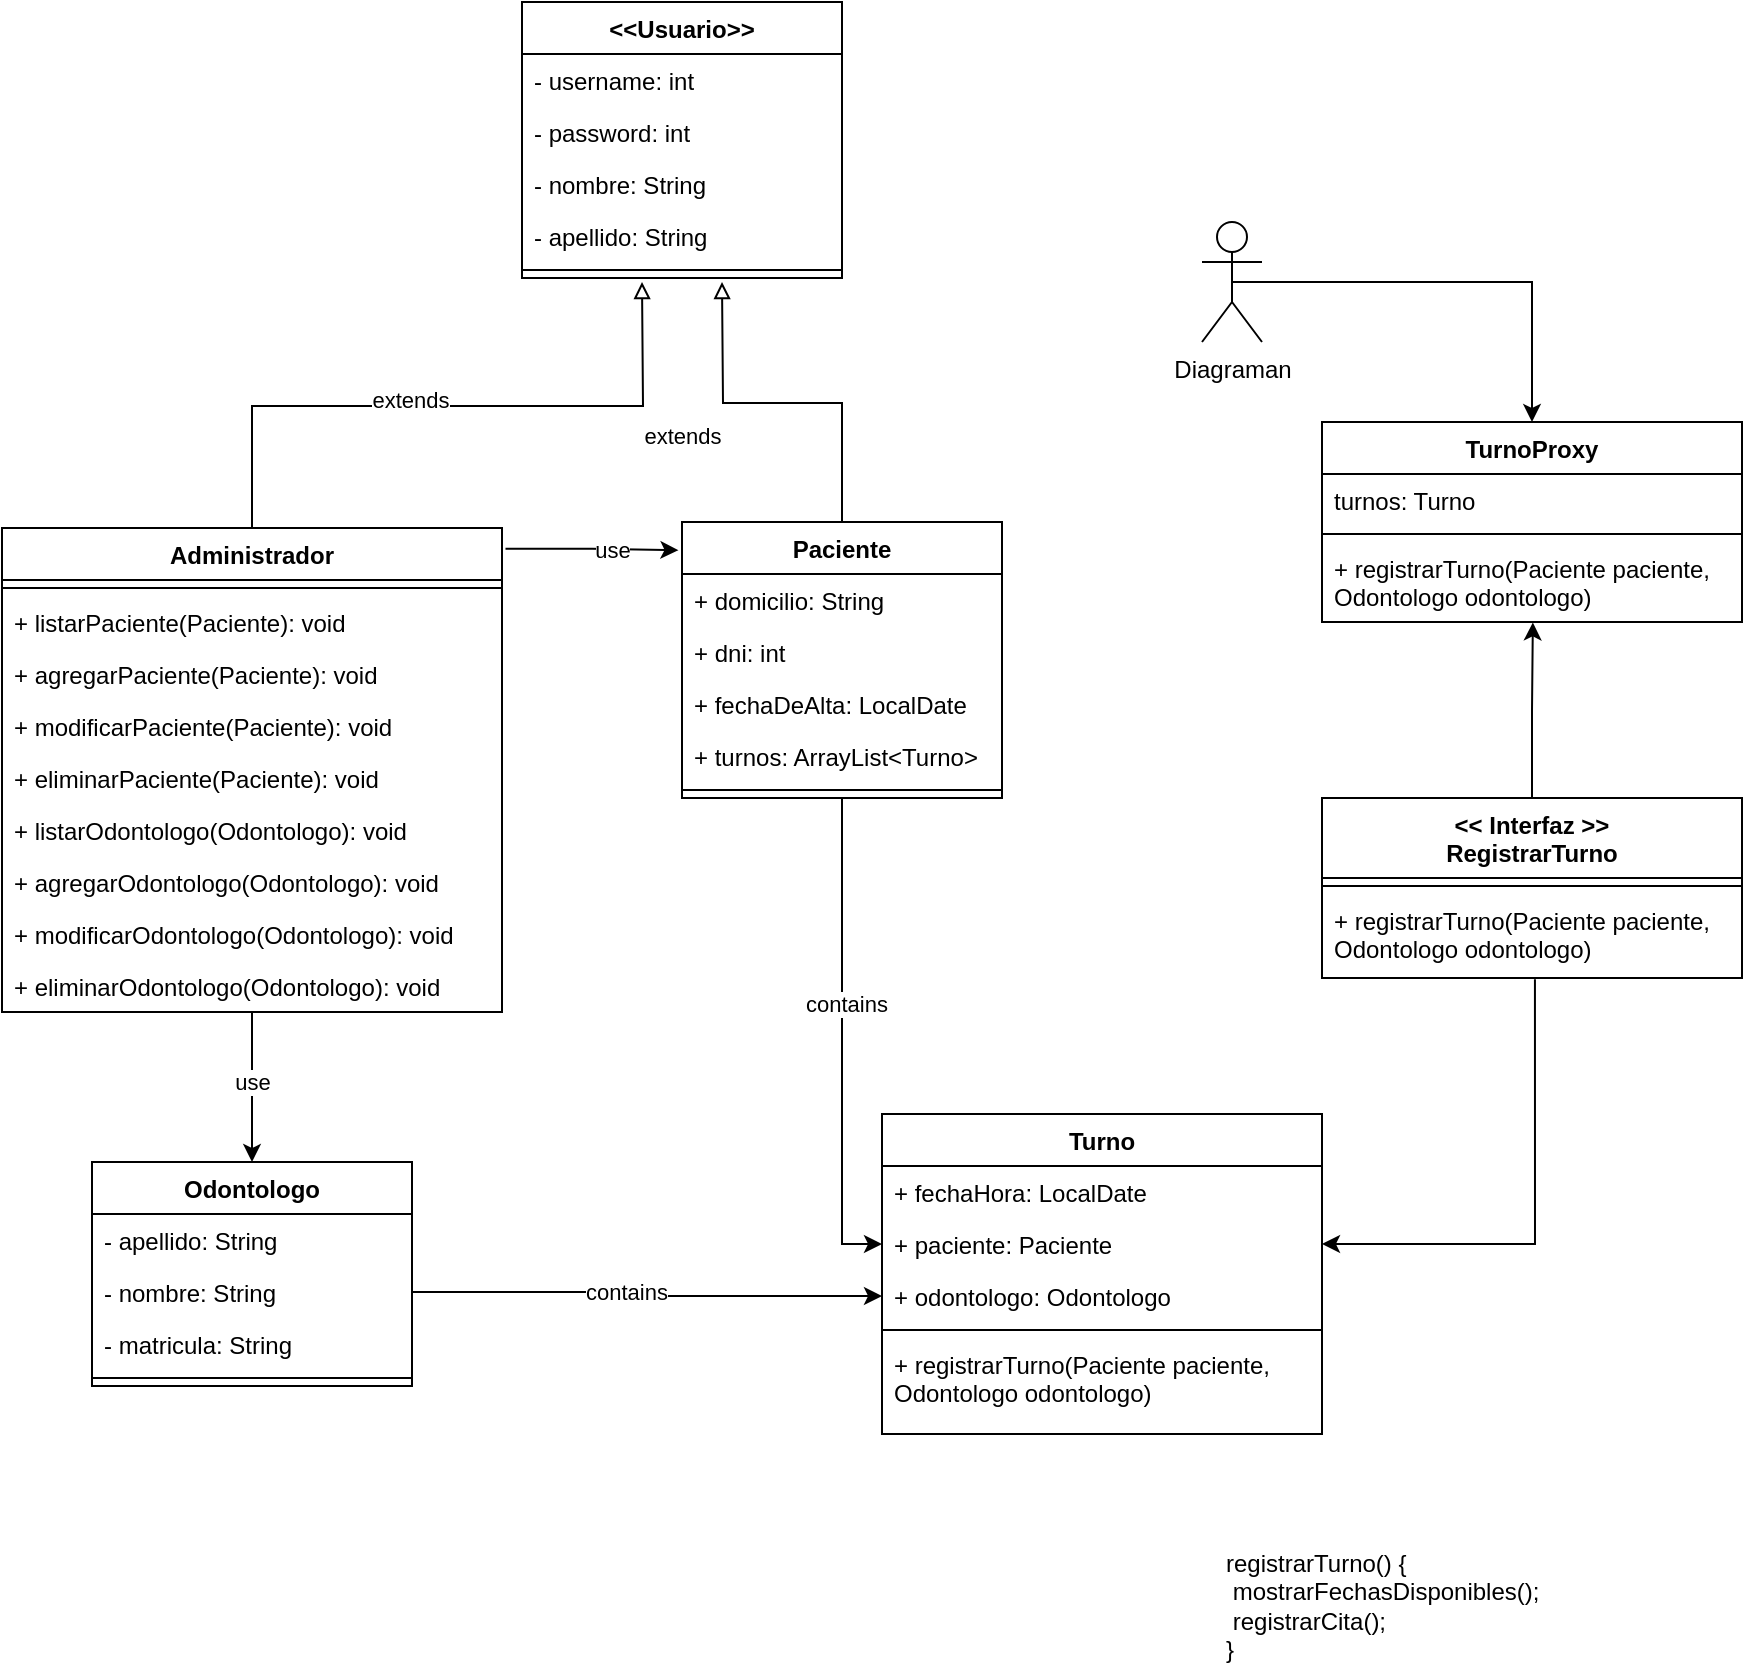 <mxfile version="21.2.8" type="device">
  <diagram name="Página-1" id="bDcTYF9Y5ZELjaCLBgVf">
    <mxGraphModel dx="2496" dy="840" grid="1" gridSize="10" guides="1" tooltips="1" connect="1" arrows="1" fold="1" page="1" pageScale="1" pageWidth="827" pageHeight="1169" math="0" shadow="0">
      <root>
        <mxCell id="0" />
        <mxCell id="1" parent="0" />
        <mxCell id="pZCkyD4lARvH9Zule2Nq-16" style="edgeStyle=orthogonalEdgeStyle;rounded=0;orthogonalLoop=1;jettySize=auto;html=1;exitX=0.5;exitY=0.5;exitDx=0;exitDy=0;exitPerimeter=0;entryX=0.5;entryY=0;entryDx=0;entryDy=0;" edge="1" parent="1" source="LYaz_Usm5RcHEhtAtL6u-1" target="pZCkyD4lARvH9Zule2Nq-1">
          <mxGeometry relative="1" as="geometry">
            <mxPoint x="710" y="210.0" as="targetPoint" />
          </mxGeometry>
        </mxCell>
        <mxCell id="LYaz_Usm5RcHEhtAtL6u-1" value="Diagraman" style="shape=umlActor;verticalLabelPosition=bottom;verticalAlign=top;html=1;" parent="1" vertex="1">
          <mxGeometry x="540" y="130" width="30" height="60" as="geometry" />
        </mxCell>
        <mxCell id="LYaz_Usm5RcHEhtAtL6u-2" value="Odontologo" style="swimlane;fontStyle=1;align=center;verticalAlign=top;childLayout=stackLayout;horizontal=1;startSize=26;horizontalStack=0;resizeParent=1;resizeParentMax=0;resizeLast=0;collapsible=1;marginBottom=0;whiteSpace=wrap;html=1;" parent="1" vertex="1">
          <mxGeometry x="-15" y="600" width="160" height="112" as="geometry" />
        </mxCell>
        <mxCell id="LYaz_Usm5RcHEhtAtL6u-3" value="- apellido: String" style="text;strokeColor=none;fillColor=none;align=left;verticalAlign=top;spacingLeft=4;spacingRight=4;overflow=hidden;rotatable=0;points=[[0,0.5],[1,0.5]];portConstraint=eastwest;whiteSpace=wrap;html=1;" parent="LYaz_Usm5RcHEhtAtL6u-2" vertex="1">
          <mxGeometry y="26" width="160" height="26" as="geometry" />
        </mxCell>
        <mxCell id="LYaz_Usm5RcHEhtAtL6u-22" value="- nombre: String" style="text;strokeColor=none;fillColor=none;align=left;verticalAlign=top;spacingLeft=4;spacingRight=4;overflow=hidden;rotatable=0;points=[[0,0.5],[1,0.5]];portConstraint=eastwest;whiteSpace=wrap;html=1;" parent="LYaz_Usm5RcHEhtAtL6u-2" vertex="1">
          <mxGeometry y="52" width="160" height="26" as="geometry" />
        </mxCell>
        <mxCell id="LYaz_Usm5RcHEhtAtL6u-23" value="- matricula: String" style="text;strokeColor=none;fillColor=none;align=left;verticalAlign=top;spacingLeft=4;spacingRight=4;overflow=hidden;rotatable=0;points=[[0,0.5],[1,0.5]];portConstraint=eastwest;whiteSpace=wrap;html=1;" parent="LYaz_Usm5RcHEhtAtL6u-2" vertex="1">
          <mxGeometry y="78" width="160" height="26" as="geometry" />
        </mxCell>
        <mxCell id="LYaz_Usm5RcHEhtAtL6u-4" value="" style="line;strokeWidth=1;fillColor=none;align=left;verticalAlign=middle;spacingTop=-1;spacingLeft=3;spacingRight=3;rotatable=0;labelPosition=right;points=[];portConstraint=eastwest;strokeColor=inherit;" parent="LYaz_Usm5RcHEhtAtL6u-2" vertex="1">
          <mxGeometry y="104" width="160" height="8" as="geometry" />
        </mxCell>
        <mxCell id="LYaz_Usm5RcHEhtAtL6u-49" style="edgeStyle=orthogonalEdgeStyle;rounded=0;orthogonalLoop=1;jettySize=auto;html=1;endArrow=block;endFill=0;exitX=0.5;exitY=0;exitDx=0;exitDy=0;" parent="1" source="LYaz_Usm5RcHEhtAtL6u-6" edge="1">
          <mxGeometry relative="1" as="geometry">
            <mxPoint x="300" y="160" as="targetPoint" />
            <mxPoint x="350" y="270" as="sourcePoint" />
          </mxGeometry>
        </mxCell>
        <mxCell id="LYaz_Usm5RcHEhtAtL6u-53" value="extends" style="edgeLabel;html=1;align=center;verticalAlign=middle;resizable=0;points=[];" parent="LYaz_Usm5RcHEhtAtL6u-49" vertex="1" connectable="0">
          <mxGeometry x="-0.639" relative="1" as="geometry">
            <mxPoint x="-80" y="-11" as="offset" />
          </mxGeometry>
        </mxCell>
        <mxCell id="LYaz_Usm5RcHEhtAtL6u-62" style="edgeStyle=orthogonalEdgeStyle;rounded=0;orthogonalLoop=1;jettySize=auto;html=1;entryX=0;entryY=0.5;entryDx=0;entryDy=0;exitX=0.5;exitY=1;exitDx=0;exitDy=0;" parent="1" source="LYaz_Usm5RcHEhtAtL6u-6" target="LYaz_Usm5RcHEhtAtL6u-60" edge="1">
          <mxGeometry relative="1" as="geometry">
            <mxPoint x="449.28" y="407.74" as="sourcePoint" />
          </mxGeometry>
        </mxCell>
        <mxCell id="LYaz_Usm5RcHEhtAtL6u-64" value="contains" style="edgeLabel;html=1;align=center;verticalAlign=middle;resizable=0;points=[];" parent="LYaz_Usm5RcHEhtAtL6u-62" vertex="1" connectable="0">
          <mxGeometry x="-0.151" y="2" relative="1" as="geometry">
            <mxPoint as="offset" />
          </mxGeometry>
        </mxCell>
        <mxCell id="LYaz_Usm5RcHEhtAtL6u-6" value="Paciente" style="swimlane;fontStyle=1;align=center;verticalAlign=top;childLayout=stackLayout;horizontal=1;startSize=26;horizontalStack=0;resizeParent=1;resizeParentMax=0;resizeLast=0;collapsible=1;marginBottom=0;whiteSpace=wrap;html=1;" parent="1" vertex="1">
          <mxGeometry x="280" y="280" width="160" height="138" as="geometry" />
        </mxCell>
        <mxCell id="LYaz_Usm5RcHEhtAtL6u-74" value="+ domicilio: String" style="text;strokeColor=none;fillColor=none;align=left;verticalAlign=top;spacingLeft=4;spacingRight=4;overflow=hidden;rotatable=0;points=[[0,0.5],[1,0.5]];portConstraint=eastwest;whiteSpace=wrap;html=1;" parent="LYaz_Usm5RcHEhtAtL6u-6" vertex="1">
          <mxGeometry y="26" width="160" height="26" as="geometry" />
        </mxCell>
        <mxCell id="LYaz_Usm5RcHEhtAtL6u-75" value="+ dni: int" style="text;strokeColor=none;fillColor=none;align=left;verticalAlign=top;spacingLeft=4;spacingRight=4;overflow=hidden;rotatable=0;points=[[0,0.5],[1,0.5]];portConstraint=eastwest;whiteSpace=wrap;html=1;" parent="LYaz_Usm5RcHEhtAtL6u-6" vertex="1">
          <mxGeometry y="52" width="160" height="26" as="geometry" />
        </mxCell>
        <mxCell id="LYaz_Usm5RcHEhtAtL6u-76" value="+ fechaDeAlta: LocalDate" style="text;strokeColor=none;fillColor=none;align=left;verticalAlign=top;spacingLeft=4;spacingRight=4;overflow=hidden;rotatable=0;points=[[0,0.5],[1,0.5]];portConstraint=eastwest;whiteSpace=wrap;html=1;" parent="LYaz_Usm5RcHEhtAtL6u-6" vertex="1">
          <mxGeometry y="78" width="160" height="26" as="geometry" />
        </mxCell>
        <mxCell id="LYaz_Usm5RcHEhtAtL6u-72" value="+ turnos: ArrayList&amp;lt;Turno&amp;gt;" style="text;strokeColor=none;fillColor=none;align=left;verticalAlign=top;spacingLeft=4;spacingRight=4;overflow=hidden;rotatable=0;points=[[0,0.5],[1,0.5]];portConstraint=eastwest;whiteSpace=wrap;html=1;" parent="LYaz_Usm5RcHEhtAtL6u-6" vertex="1">
          <mxGeometry y="104" width="160" height="26" as="geometry" />
        </mxCell>
        <mxCell id="LYaz_Usm5RcHEhtAtL6u-8" value="" style="line;strokeWidth=1;fillColor=none;align=left;verticalAlign=middle;spacingTop=-1;spacingLeft=3;spacingRight=3;rotatable=0;labelPosition=right;points=[];portConstraint=eastwest;strokeColor=inherit;" parent="LYaz_Usm5RcHEhtAtL6u-6" vertex="1">
          <mxGeometry y="130" width="160" height="8" as="geometry" />
        </mxCell>
        <mxCell id="LYaz_Usm5RcHEhtAtL6u-10" value="Turno" style="swimlane;fontStyle=1;align=center;verticalAlign=top;childLayout=stackLayout;horizontal=1;startSize=26;horizontalStack=0;resizeParent=1;resizeParentMax=0;resizeLast=0;collapsible=1;marginBottom=0;whiteSpace=wrap;html=1;" parent="1" vertex="1">
          <mxGeometry x="380" y="576" width="220" height="160" as="geometry" />
        </mxCell>
        <mxCell id="LYaz_Usm5RcHEhtAtL6u-11" value="+ fechaHora: LocalDate" style="text;strokeColor=none;fillColor=none;align=left;verticalAlign=top;spacingLeft=4;spacingRight=4;overflow=hidden;rotatable=0;points=[[0,0.5],[1,0.5]];portConstraint=eastwest;whiteSpace=wrap;html=1;" parent="LYaz_Usm5RcHEhtAtL6u-10" vertex="1">
          <mxGeometry y="26" width="220" height="26" as="geometry" />
        </mxCell>
        <mxCell id="LYaz_Usm5RcHEhtAtL6u-60" value="+ paciente: Paciente" style="text;strokeColor=none;fillColor=none;align=left;verticalAlign=top;spacingLeft=4;spacingRight=4;overflow=hidden;rotatable=0;points=[[0,0.5],[1,0.5]];portConstraint=eastwest;whiteSpace=wrap;html=1;" parent="LYaz_Usm5RcHEhtAtL6u-10" vertex="1">
          <mxGeometry y="52" width="220" height="26" as="geometry" />
        </mxCell>
        <mxCell id="LYaz_Usm5RcHEhtAtL6u-59" value="+ odontologo: Odontologo" style="text;strokeColor=none;fillColor=none;align=left;verticalAlign=top;spacingLeft=4;spacingRight=4;overflow=hidden;rotatable=0;points=[[0,0.5],[1,0.5]];portConstraint=eastwest;whiteSpace=wrap;html=1;" parent="LYaz_Usm5RcHEhtAtL6u-10" vertex="1">
          <mxGeometry y="78" width="220" height="26" as="geometry" />
        </mxCell>
        <mxCell id="LYaz_Usm5RcHEhtAtL6u-12" value="" style="line;strokeWidth=1;fillColor=none;align=left;verticalAlign=middle;spacingTop=-1;spacingLeft=3;spacingRight=3;rotatable=0;labelPosition=right;points=[];portConstraint=eastwest;strokeColor=inherit;" parent="LYaz_Usm5RcHEhtAtL6u-10" vertex="1">
          <mxGeometry y="104" width="220" height="8" as="geometry" />
        </mxCell>
        <mxCell id="pZCkyD4lARvH9Zule2Nq-5" value="+ registrarTurno(Paciente paciente, &lt;br&gt;Odontologo odontologo)" style="text;strokeColor=none;fillColor=none;align=left;verticalAlign=top;spacingLeft=4;spacingRight=4;overflow=hidden;rotatable=0;points=[[0,0.5],[1,0.5]];portConstraint=eastwest;whiteSpace=wrap;html=1;" vertex="1" parent="LYaz_Usm5RcHEhtAtL6u-10">
          <mxGeometry y="112" width="220" height="48" as="geometry" />
        </mxCell>
        <mxCell id="LYaz_Usm5RcHEhtAtL6u-14" value="&amp;lt;&amp;lt;Usuario&amp;gt;&amp;gt;" style="swimlane;fontStyle=1;align=center;verticalAlign=top;childLayout=stackLayout;horizontal=1;startSize=26;horizontalStack=0;resizeParent=1;resizeParentMax=0;resizeLast=0;collapsible=1;marginBottom=0;whiteSpace=wrap;html=1;" parent="1" vertex="1">
          <mxGeometry x="200" y="20" width="160" height="138" as="geometry" />
        </mxCell>
        <mxCell id="LYaz_Usm5RcHEhtAtL6u-15" value="- username: int" style="text;strokeColor=none;fillColor=none;align=left;verticalAlign=top;spacingLeft=4;spacingRight=4;overflow=hidden;rotatable=0;points=[[0,0.5],[1,0.5]];portConstraint=eastwest;whiteSpace=wrap;html=1;" parent="LYaz_Usm5RcHEhtAtL6u-14" vertex="1">
          <mxGeometry y="26" width="160" height="26" as="geometry" />
        </mxCell>
        <mxCell id="LYaz_Usm5RcHEhtAtL6u-36" value="- password: int" style="text;strokeColor=none;fillColor=none;align=left;verticalAlign=top;spacingLeft=4;spacingRight=4;overflow=hidden;rotatable=0;points=[[0,0.5],[1,0.5]];portConstraint=eastwest;whiteSpace=wrap;html=1;" parent="LYaz_Usm5RcHEhtAtL6u-14" vertex="1">
          <mxGeometry y="52" width="160" height="26" as="geometry" />
        </mxCell>
        <mxCell id="LYaz_Usm5RcHEhtAtL6u-34" value="- nombre: String" style="text;strokeColor=none;fillColor=none;align=left;verticalAlign=top;spacingLeft=4;spacingRight=4;overflow=hidden;rotatable=0;points=[[0,0.5],[1,0.5]];portConstraint=eastwest;whiteSpace=wrap;html=1;" parent="LYaz_Usm5RcHEhtAtL6u-14" vertex="1">
          <mxGeometry y="78" width="160" height="26" as="geometry" />
        </mxCell>
        <mxCell id="LYaz_Usm5RcHEhtAtL6u-35" value="- apellido: String" style="text;strokeColor=none;fillColor=none;align=left;verticalAlign=top;spacingLeft=4;spacingRight=4;overflow=hidden;rotatable=0;points=[[0,0.5],[1,0.5]];portConstraint=eastwest;whiteSpace=wrap;html=1;" parent="LYaz_Usm5RcHEhtAtL6u-14" vertex="1">
          <mxGeometry y="104" width="160" height="26" as="geometry" />
        </mxCell>
        <mxCell id="LYaz_Usm5RcHEhtAtL6u-16" value="" style="line;strokeWidth=1;fillColor=none;align=left;verticalAlign=middle;spacingTop=-1;spacingLeft=3;spacingRight=3;rotatable=0;labelPosition=right;points=[];portConstraint=eastwest;strokeColor=inherit;" parent="LYaz_Usm5RcHEhtAtL6u-14" vertex="1">
          <mxGeometry y="130" width="160" height="8" as="geometry" />
        </mxCell>
        <mxCell id="LYaz_Usm5RcHEhtAtL6u-48" style="edgeStyle=orthogonalEdgeStyle;rounded=0;orthogonalLoop=1;jettySize=auto;html=1;exitX=0.5;exitY=0;exitDx=0;exitDy=0;startArrow=none;startFill=0;endArrow=block;endFill=0;" parent="1" source="LYaz_Usm5RcHEhtAtL6u-42" edge="1">
          <mxGeometry relative="1" as="geometry">
            <mxPoint x="260" y="160" as="targetPoint" />
          </mxGeometry>
        </mxCell>
        <mxCell id="LYaz_Usm5RcHEhtAtL6u-52" value="extends" style="edgeLabel;html=1;align=center;verticalAlign=middle;resizable=0;points=[];" parent="LYaz_Usm5RcHEhtAtL6u-48" vertex="1" connectable="0">
          <mxGeometry x="-0.622" y="1" relative="1" as="geometry">
            <mxPoint x="80" y="-4" as="offset" />
          </mxGeometry>
        </mxCell>
        <mxCell id="LYaz_Usm5RcHEhtAtL6u-50" style="edgeStyle=orthogonalEdgeStyle;rounded=0;orthogonalLoop=1;jettySize=auto;html=1;entryX=0.5;entryY=0;entryDx=0;entryDy=0;" parent="1" source="LYaz_Usm5RcHEhtAtL6u-42" target="LYaz_Usm5RcHEhtAtL6u-2" edge="1">
          <mxGeometry relative="1" as="geometry" />
        </mxCell>
        <mxCell id="LYaz_Usm5RcHEhtAtL6u-51" value="use" style="edgeLabel;html=1;align=center;verticalAlign=middle;resizable=0;points=[];" parent="LYaz_Usm5RcHEhtAtL6u-50" vertex="1" connectable="0">
          <mxGeometry x="-0.061" relative="1" as="geometry">
            <mxPoint as="offset" />
          </mxGeometry>
        </mxCell>
        <mxCell id="LYaz_Usm5RcHEhtAtL6u-54" style="edgeStyle=orthogonalEdgeStyle;rounded=0;orthogonalLoop=1;jettySize=auto;html=1;entryX=-0.011;entryY=0.102;entryDx=0;entryDy=0;exitX=1.007;exitY=0.043;exitDx=0;exitDy=0;exitPerimeter=0;entryPerimeter=0;" parent="1" source="LYaz_Usm5RcHEhtAtL6u-42" target="LYaz_Usm5RcHEhtAtL6u-6" edge="1">
          <mxGeometry relative="1" as="geometry">
            <mxPoint x="376.8" y="385.822" as="targetPoint" />
          </mxGeometry>
        </mxCell>
        <mxCell id="LYaz_Usm5RcHEhtAtL6u-55" value="use" style="edgeLabel;html=1;align=center;verticalAlign=middle;resizable=0;points=[];" parent="LYaz_Usm5RcHEhtAtL6u-54" vertex="1" connectable="0">
          <mxGeometry x="-0.308" relative="1" as="geometry">
            <mxPoint x="23" as="offset" />
          </mxGeometry>
        </mxCell>
        <mxCell id="LYaz_Usm5RcHEhtAtL6u-42" value="Administrador" style="swimlane;fontStyle=1;align=center;verticalAlign=top;childLayout=stackLayout;horizontal=1;startSize=26;horizontalStack=0;resizeParent=1;resizeParentMax=0;resizeLast=0;collapsible=1;marginBottom=0;whiteSpace=wrap;html=1;" parent="1" vertex="1">
          <mxGeometry x="-60" y="283" width="250" height="242" as="geometry" />
        </mxCell>
        <mxCell id="LYaz_Usm5RcHEhtAtL6u-44" value="" style="line;strokeWidth=1;fillColor=none;align=left;verticalAlign=middle;spacingTop=-1;spacingLeft=3;spacingRight=3;rotatable=0;labelPosition=right;points=[];portConstraint=eastwest;strokeColor=inherit;" parent="LYaz_Usm5RcHEhtAtL6u-42" vertex="1">
          <mxGeometry y="26" width="250" height="8" as="geometry" />
        </mxCell>
        <mxCell id="LYaz_Usm5RcHEhtAtL6u-45" value="+ listarPaciente(Paciente): void" style="text;strokeColor=none;fillColor=none;align=left;verticalAlign=top;spacingLeft=4;spacingRight=4;overflow=hidden;rotatable=0;points=[[0,0.5],[1,0.5]];portConstraint=eastwest;whiteSpace=wrap;html=1;" parent="LYaz_Usm5RcHEhtAtL6u-42" vertex="1">
          <mxGeometry y="34" width="250" height="26" as="geometry" />
        </mxCell>
        <mxCell id="LYaz_Usm5RcHEhtAtL6u-69" value="+ agregarPaciente(Paciente): void" style="text;strokeColor=none;fillColor=none;align=left;verticalAlign=top;spacingLeft=4;spacingRight=4;overflow=hidden;rotatable=0;points=[[0,0.5],[1,0.5]];portConstraint=eastwest;whiteSpace=wrap;html=1;" parent="LYaz_Usm5RcHEhtAtL6u-42" vertex="1">
          <mxGeometry y="60" width="250" height="26" as="geometry" />
        </mxCell>
        <mxCell id="LYaz_Usm5RcHEhtAtL6u-70" value="+ modificarPaciente(Paciente): void" style="text;strokeColor=none;fillColor=none;align=left;verticalAlign=top;spacingLeft=4;spacingRight=4;overflow=hidden;rotatable=0;points=[[0,0.5],[1,0.5]];portConstraint=eastwest;whiteSpace=wrap;html=1;" parent="LYaz_Usm5RcHEhtAtL6u-42" vertex="1">
          <mxGeometry y="86" width="250" height="26" as="geometry" />
        </mxCell>
        <mxCell id="LYaz_Usm5RcHEhtAtL6u-71" value="+ eliminarPaciente(Paciente): void" style="text;strokeColor=none;fillColor=none;align=left;verticalAlign=top;spacingLeft=4;spacingRight=4;overflow=hidden;rotatable=0;points=[[0,0.5],[1,0.5]];portConstraint=eastwest;whiteSpace=wrap;html=1;" parent="LYaz_Usm5RcHEhtAtL6u-42" vertex="1">
          <mxGeometry y="112" width="250" height="26" as="geometry" />
        </mxCell>
        <mxCell id="LYaz_Usm5RcHEhtAtL6u-46" value="+ listarOdontologo(Odontologo): void" style="text;strokeColor=none;fillColor=none;align=left;verticalAlign=top;spacingLeft=4;spacingRight=4;overflow=hidden;rotatable=0;points=[[0,0.5],[1,0.5]];portConstraint=eastwest;whiteSpace=wrap;html=1;" parent="LYaz_Usm5RcHEhtAtL6u-42" vertex="1">
          <mxGeometry y="138" width="250" height="26" as="geometry" />
        </mxCell>
        <mxCell id="LYaz_Usm5RcHEhtAtL6u-66" value="+ agregarOdontologo(Odontologo): void" style="text;strokeColor=none;fillColor=none;align=left;verticalAlign=top;spacingLeft=4;spacingRight=4;overflow=hidden;rotatable=0;points=[[0,0.5],[1,0.5]];portConstraint=eastwest;whiteSpace=wrap;html=1;" parent="LYaz_Usm5RcHEhtAtL6u-42" vertex="1">
          <mxGeometry y="164" width="250" height="26" as="geometry" />
        </mxCell>
        <mxCell id="LYaz_Usm5RcHEhtAtL6u-67" value="+ modificarOdontologo(Odontologo): void" style="text;strokeColor=none;fillColor=none;align=left;verticalAlign=top;spacingLeft=4;spacingRight=4;overflow=hidden;rotatable=0;points=[[0,0.5],[1,0.5]];portConstraint=eastwest;whiteSpace=wrap;html=1;" parent="LYaz_Usm5RcHEhtAtL6u-42" vertex="1">
          <mxGeometry y="190" width="250" height="26" as="geometry" />
        </mxCell>
        <mxCell id="LYaz_Usm5RcHEhtAtL6u-68" value="+ eliminarOdontologo(Odontologo): void" style="text;strokeColor=none;fillColor=none;align=left;verticalAlign=top;spacingLeft=4;spacingRight=4;overflow=hidden;rotatable=0;points=[[0,0.5],[1,0.5]];portConstraint=eastwest;whiteSpace=wrap;html=1;" parent="LYaz_Usm5RcHEhtAtL6u-42" vertex="1">
          <mxGeometry y="216" width="250" height="26" as="geometry" />
        </mxCell>
        <mxCell id="LYaz_Usm5RcHEhtAtL6u-61" style="edgeStyle=orthogonalEdgeStyle;rounded=0;orthogonalLoop=1;jettySize=auto;html=1;entryX=0;entryY=0.5;entryDx=0;entryDy=0;" parent="1" source="LYaz_Usm5RcHEhtAtL6u-22" target="LYaz_Usm5RcHEhtAtL6u-59" edge="1">
          <mxGeometry relative="1" as="geometry">
            <mxPoint x="310" y="480" as="targetPoint" />
          </mxGeometry>
        </mxCell>
        <mxCell id="LYaz_Usm5RcHEhtAtL6u-63" value="contains" style="edgeLabel;html=1;align=center;verticalAlign=middle;resizable=0;points=[];" parent="LYaz_Usm5RcHEhtAtL6u-61" vertex="1" connectable="0">
          <mxGeometry x="-0.437" y="-3" relative="1" as="geometry">
            <mxPoint x="40" y="-3" as="offset" />
          </mxGeometry>
        </mxCell>
        <mxCell id="LYaz_Usm5RcHEhtAtL6u-81" value="registrarTurno() {&lt;br&gt;&lt;span style=&quot;white-space: pre;&quot;&gt; &lt;/span&gt;mostrarFechasDisponibles();&lt;br&gt;&lt;span style=&quot;white-space: pre;&quot;&gt; &lt;/span&gt;registrarCita();&lt;br&gt;}" style="text;html=1;strokeColor=none;fillColor=none;align=left;verticalAlign=middle;whiteSpace=wrap;rounded=0;" parent="1" vertex="1">
          <mxGeometry x="550" y="790" width="200" height="63" as="geometry" />
        </mxCell>
        <mxCell id="pZCkyD4lARvH9Zule2Nq-1" value="TurnoProxy" style="swimlane;fontStyle=1;align=center;verticalAlign=top;childLayout=stackLayout;horizontal=1;startSize=26;horizontalStack=0;resizeParent=1;resizeParentMax=0;resizeLast=0;collapsible=1;marginBottom=0;whiteSpace=wrap;html=1;" vertex="1" parent="1">
          <mxGeometry x="600" y="230" width="210" height="100" as="geometry" />
        </mxCell>
        <mxCell id="pZCkyD4lARvH9Zule2Nq-2" value="turnos: Turno" style="text;strokeColor=none;fillColor=none;align=left;verticalAlign=top;spacingLeft=4;spacingRight=4;overflow=hidden;rotatable=0;points=[[0,0.5],[1,0.5]];portConstraint=eastwest;whiteSpace=wrap;html=1;" vertex="1" parent="pZCkyD4lARvH9Zule2Nq-1">
          <mxGeometry y="26" width="210" height="26" as="geometry" />
        </mxCell>
        <mxCell id="pZCkyD4lARvH9Zule2Nq-3" value="" style="line;strokeWidth=1;fillColor=none;align=left;verticalAlign=middle;spacingTop=-1;spacingLeft=3;spacingRight=3;rotatable=0;labelPosition=right;points=[];portConstraint=eastwest;strokeColor=inherit;" vertex="1" parent="pZCkyD4lARvH9Zule2Nq-1">
          <mxGeometry y="52" width="210" height="8" as="geometry" />
        </mxCell>
        <mxCell id="pZCkyD4lARvH9Zule2Nq-4" value="+ registrarTurno(Paciente paciente, Odontologo odontologo)" style="text;strokeColor=none;fillColor=none;align=left;verticalAlign=top;spacingLeft=4;spacingRight=4;overflow=hidden;rotatable=0;points=[[0,0.5],[1,0.5]];portConstraint=eastwest;whiteSpace=wrap;html=1;" vertex="1" parent="pZCkyD4lARvH9Zule2Nq-1">
          <mxGeometry y="60" width="210" height="40" as="geometry" />
        </mxCell>
        <mxCell id="pZCkyD4lARvH9Zule2Nq-11" style="edgeStyle=orthogonalEdgeStyle;rounded=0;orthogonalLoop=1;jettySize=auto;html=1;entryX=0.502;entryY=1.006;entryDx=0;entryDy=0;entryPerimeter=0;" edge="1" parent="1" source="pZCkyD4lARvH9Zule2Nq-7" target="pZCkyD4lARvH9Zule2Nq-4">
          <mxGeometry relative="1" as="geometry" />
        </mxCell>
        <mxCell id="pZCkyD4lARvH9Zule2Nq-12" style="edgeStyle=orthogonalEdgeStyle;rounded=0;orthogonalLoop=1;jettySize=auto;html=1;entryX=1;entryY=0.5;entryDx=0;entryDy=0;exitX=0.507;exitY=1.016;exitDx=0;exitDy=0;exitPerimeter=0;" edge="1" parent="1" source="pZCkyD4lARvH9Zule2Nq-10" target="LYaz_Usm5RcHEhtAtL6u-60">
          <mxGeometry relative="1" as="geometry" />
        </mxCell>
        <mxCell id="pZCkyD4lARvH9Zule2Nq-7" value="&amp;lt;&amp;lt; Interfaz &amp;gt;&amp;gt;&lt;br&gt;RegistrarTurno" style="swimlane;fontStyle=1;align=center;verticalAlign=top;childLayout=stackLayout;horizontal=1;startSize=40;horizontalStack=0;resizeParent=1;resizeParentMax=0;resizeLast=0;collapsible=1;marginBottom=0;whiteSpace=wrap;html=1;" vertex="1" parent="1">
          <mxGeometry x="600" y="418" width="210" height="90" as="geometry" />
        </mxCell>
        <mxCell id="pZCkyD4lARvH9Zule2Nq-9" value="" style="line;strokeWidth=1;fillColor=none;align=left;verticalAlign=middle;spacingTop=-1;spacingLeft=3;spacingRight=3;rotatable=0;labelPosition=right;points=[];portConstraint=eastwest;strokeColor=inherit;" vertex="1" parent="pZCkyD4lARvH9Zule2Nq-7">
          <mxGeometry y="40" width="210" height="8" as="geometry" />
        </mxCell>
        <mxCell id="pZCkyD4lARvH9Zule2Nq-10" value="+ registrarTurno(Paciente paciente, Odontologo odontologo)" style="text;strokeColor=none;fillColor=none;align=left;verticalAlign=top;spacingLeft=4;spacingRight=4;overflow=hidden;rotatable=0;points=[[0,0.5],[1,0.5]];portConstraint=eastwest;whiteSpace=wrap;html=1;" vertex="1" parent="pZCkyD4lARvH9Zule2Nq-7">
          <mxGeometry y="48" width="210" height="42" as="geometry" />
        </mxCell>
      </root>
    </mxGraphModel>
  </diagram>
</mxfile>
